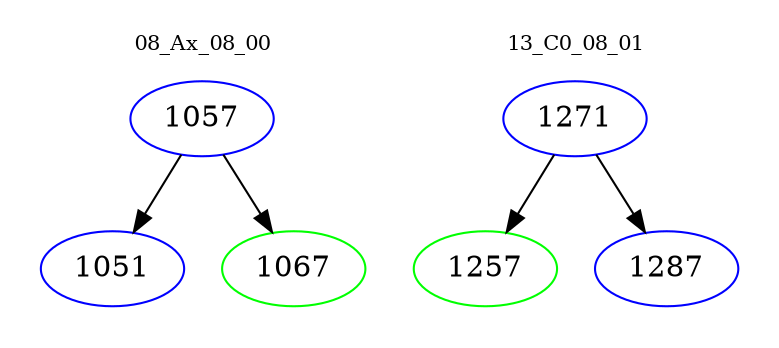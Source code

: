 digraph{
subgraph cluster_0 {
color = white
label = "08_Ax_08_00";
fontsize=10;
T0_1057 [label="1057", color="blue"]
T0_1057 -> T0_1051 [color="black"]
T0_1051 [label="1051", color="blue"]
T0_1057 -> T0_1067 [color="black"]
T0_1067 [label="1067", color="green"]
}
subgraph cluster_1 {
color = white
label = "13_C0_08_01";
fontsize=10;
T1_1271 [label="1271", color="blue"]
T1_1271 -> T1_1257 [color="black"]
T1_1257 [label="1257", color="green"]
T1_1271 -> T1_1287 [color="black"]
T1_1287 [label="1287", color="blue"]
}
}
